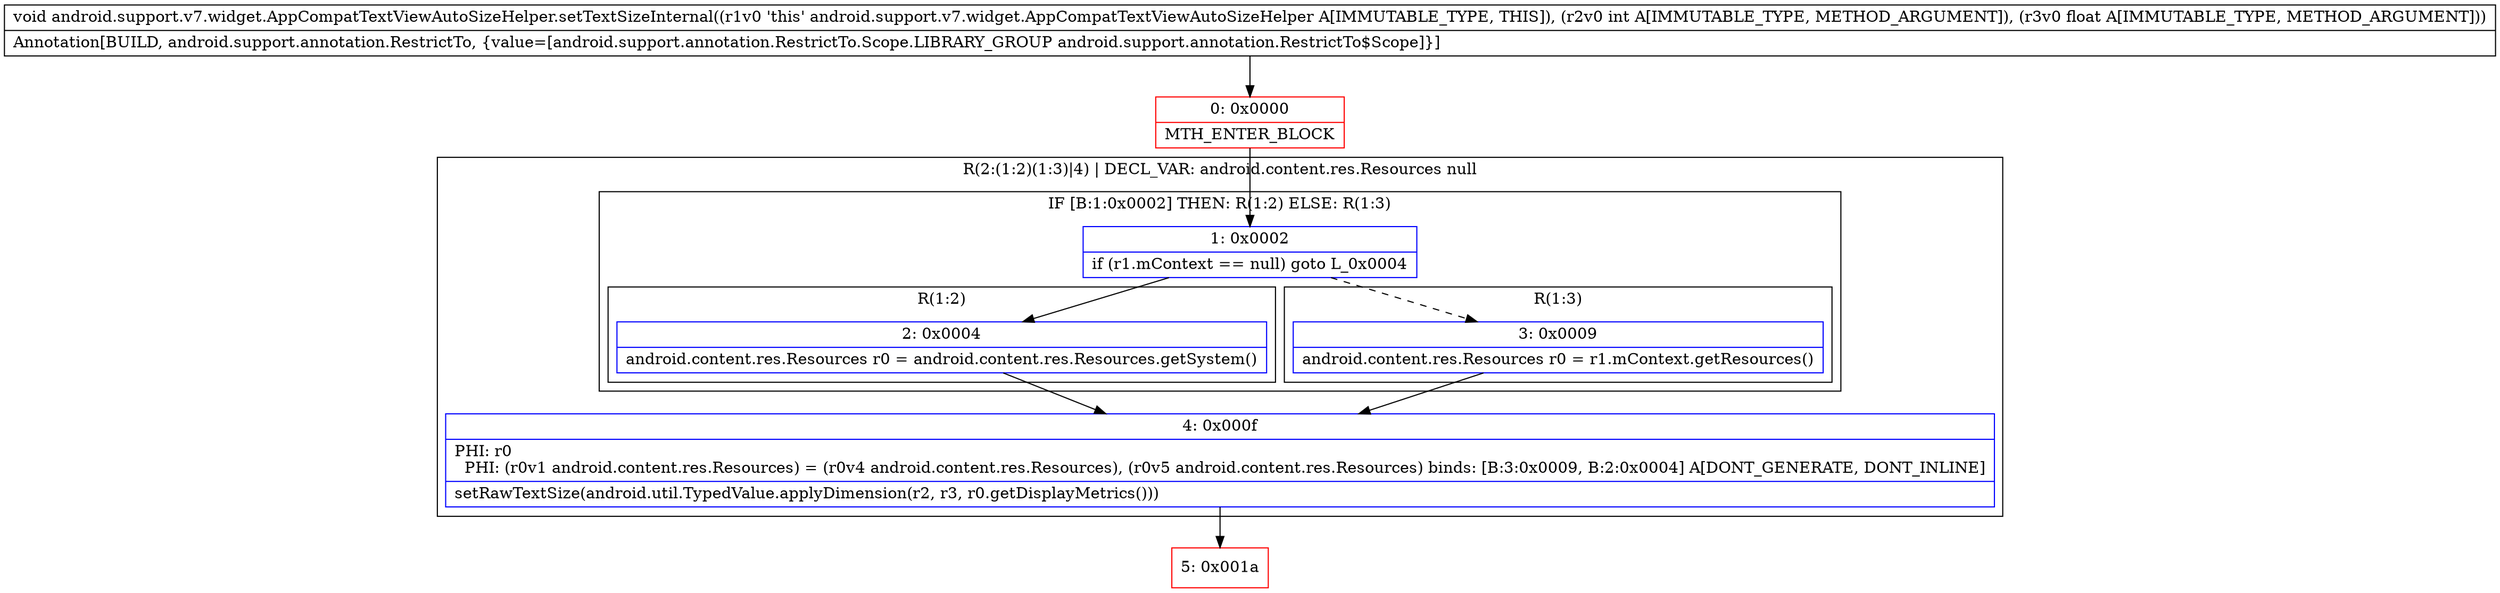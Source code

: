 digraph "CFG forandroid.support.v7.widget.AppCompatTextViewAutoSizeHelper.setTextSizeInternal(IF)V" {
subgraph cluster_Region_573446290 {
label = "R(2:(1:2)(1:3)|4) | DECL_VAR: android.content.res.Resources null\l";
node [shape=record,color=blue];
subgraph cluster_IfRegion_170855601 {
label = "IF [B:1:0x0002] THEN: R(1:2) ELSE: R(1:3)";
node [shape=record,color=blue];
Node_1 [shape=record,label="{1\:\ 0x0002|if (r1.mContext == null) goto L_0x0004\l}"];
subgraph cluster_Region_1274551678 {
label = "R(1:2)";
node [shape=record,color=blue];
Node_2 [shape=record,label="{2\:\ 0x0004|android.content.res.Resources r0 = android.content.res.Resources.getSystem()\l}"];
}
subgraph cluster_Region_414020898 {
label = "R(1:3)";
node [shape=record,color=blue];
Node_3 [shape=record,label="{3\:\ 0x0009|android.content.res.Resources r0 = r1.mContext.getResources()\l}"];
}
}
Node_4 [shape=record,label="{4\:\ 0x000f|PHI: r0 \l  PHI: (r0v1 android.content.res.Resources) = (r0v4 android.content.res.Resources), (r0v5 android.content.res.Resources) binds: [B:3:0x0009, B:2:0x0004] A[DONT_GENERATE, DONT_INLINE]\l|setRawTextSize(android.util.TypedValue.applyDimension(r2, r3, r0.getDisplayMetrics()))\l}"];
}
Node_0 [shape=record,color=red,label="{0\:\ 0x0000|MTH_ENTER_BLOCK\l}"];
Node_5 [shape=record,color=red,label="{5\:\ 0x001a}"];
MethodNode[shape=record,label="{void android.support.v7.widget.AppCompatTextViewAutoSizeHelper.setTextSizeInternal((r1v0 'this' android.support.v7.widget.AppCompatTextViewAutoSizeHelper A[IMMUTABLE_TYPE, THIS]), (r2v0 int A[IMMUTABLE_TYPE, METHOD_ARGUMENT]), (r3v0 float A[IMMUTABLE_TYPE, METHOD_ARGUMENT]))  | Annotation[BUILD, android.support.annotation.RestrictTo, \{value=[android.support.annotation.RestrictTo.Scope.LIBRARY_GROUP android.support.annotation.RestrictTo$Scope]\}]\l}"];
MethodNode -> Node_0;
Node_1 -> Node_2;
Node_1 -> Node_3[style=dashed];
Node_2 -> Node_4;
Node_3 -> Node_4;
Node_4 -> Node_5;
Node_0 -> Node_1;
}

